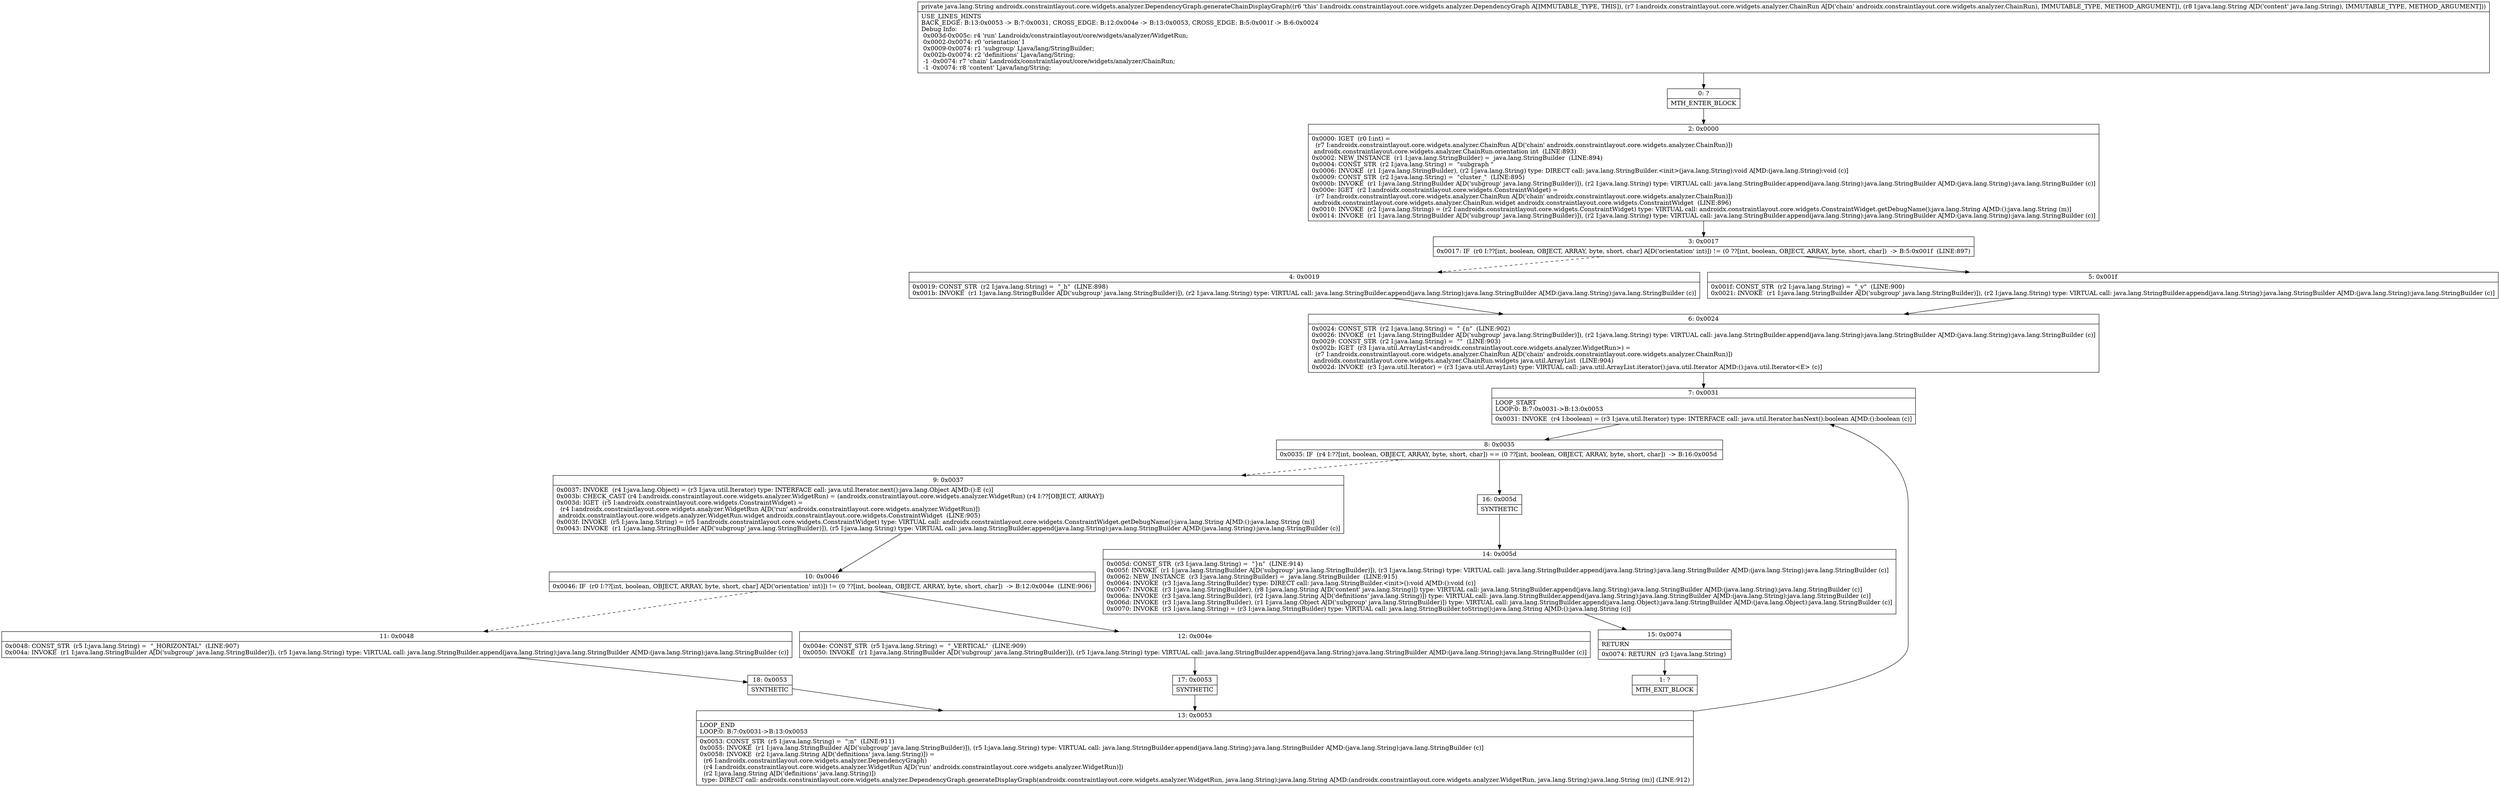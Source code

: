 digraph "CFG forandroidx.constraintlayout.core.widgets.analyzer.DependencyGraph.generateChainDisplayGraph(Landroidx\/constraintlayout\/core\/widgets\/analyzer\/ChainRun;Ljava\/lang\/String;)Ljava\/lang\/String;" {
Node_0 [shape=record,label="{0\:\ ?|MTH_ENTER_BLOCK\l}"];
Node_2 [shape=record,label="{2\:\ 0x0000|0x0000: IGET  (r0 I:int) = \l  (r7 I:androidx.constraintlayout.core.widgets.analyzer.ChainRun A[D('chain' androidx.constraintlayout.core.widgets.analyzer.ChainRun)])\l androidx.constraintlayout.core.widgets.analyzer.ChainRun.orientation int  (LINE:893)\l0x0002: NEW_INSTANCE  (r1 I:java.lang.StringBuilder) =  java.lang.StringBuilder  (LINE:894)\l0x0004: CONST_STR  (r2 I:java.lang.String) =  \"subgraph \" \l0x0006: INVOKE  (r1 I:java.lang.StringBuilder), (r2 I:java.lang.String) type: DIRECT call: java.lang.StringBuilder.\<init\>(java.lang.String):void A[MD:(java.lang.String):void (c)]\l0x0009: CONST_STR  (r2 I:java.lang.String) =  \"cluster_\"  (LINE:895)\l0x000b: INVOKE  (r1 I:java.lang.StringBuilder A[D('subgroup' java.lang.StringBuilder)]), (r2 I:java.lang.String) type: VIRTUAL call: java.lang.StringBuilder.append(java.lang.String):java.lang.StringBuilder A[MD:(java.lang.String):java.lang.StringBuilder (c)]\l0x000e: IGET  (r2 I:androidx.constraintlayout.core.widgets.ConstraintWidget) = \l  (r7 I:androidx.constraintlayout.core.widgets.analyzer.ChainRun A[D('chain' androidx.constraintlayout.core.widgets.analyzer.ChainRun)])\l androidx.constraintlayout.core.widgets.analyzer.ChainRun.widget androidx.constraintlayout.core.widgets.ConstraintWidget  (LINE:896)\l0x0010: INVOKE  (r2 I:java.lang.String) = (r2 I:androidx.constraintlayout.core.widgets.ConstraintWidget) type: VIRTUAL call: androidx.constraintlayout.core.widgets.ConstraintWidget.getDebugName():java.lang.String A[MD:():java.lang.String (m)]\l0x0014: INVOKE  (r1 I:java.lang.StringBuilder A[D('subgroup' java.lang.StringBuilder)]), (r2 I:java.lang.String) type: VIRTUAL call: java.lang.StringBuilder.append(java.lang.String):java.lang.StringBuilder A[MD:(java.lang.String):java.lang.StringBuilder (c)]\l}"];
Node_3 [shape=record,label="{3\:\ 0x0017|0x0017: IF  (r0 I:??[int, boolean, OBJECT, ARRAY, byte, short, char] A[D('orientation' int)]) != (0 ??[int, boolean, OBJECT, ARRAY, byte, short, char])  \-\> B:5:0x001f  (LINE:897)\l}"];
Node_4 [shape=record,label="{4\:\ 0x0019|0x0019: CONST_STR  (r2 I:java.lang.String) =  \"_h\"  (LINE:898)\l0x001b: INVOKE  (r1 I:java.lang.StringBuilder A[D('subgroup' java.lang.StringBuilder)]), (r2 I:java.lang.String) type: VIRTUAL call: java.lang.StringBuilder.append(java.lang.String):java.lang.StringBuilder A[MD:(java.lang.String):java.lang.StringBuilder (c)]\l}"];
Node_6 [shape=record,label="{6\:\ 0x0024|0x0024: CONST_STR  (r2 I:java.lang.String) =  \" \{n\"  (LINE:902)\l0x0026: INVOKE  (r1 I:java.lang.StringBuilder A[D('subgroup' java.lang.StringBuilder)]), (r2 I:java.lang.String) type: VIRTUAL call: java.lang.StringBuilder.append(java.lang.String):java.lang.StringBuilder A[MD:(java.lang.String):java.lang.StringBuilder (c)]\l0x0029: CONST_STR  (r2 I:java.lang.String) =  \"\"  (LINE:903)\l0x002b: IGET  (r3 I:java.util.ArrayList\<androidx.constraintlayout.core.widgets.analyzer.WidgetRun\>) = \l  (r7 I:androidx.constraintlayout.core.widgets.analyzer.ChainRun A[D('chain' androidx.constraintlayout.core.widgets.analyzer.ChainRun)])\l androidx.constraintlayout.core.widgets.analyzer.ChainRun.widgets java.util.ArrayList  (LINE:904)\l0x002d: INVOKE  (r3 I:java.util.Iterator) = (r3 I:java.util.ArrayList) type: VIRTUAL call: java.util.ArrayList.iterator():java.util.Iterator A[MD:():java.util.Iterator\<E\> (c)]\l}"];
Node_7 [shape=record,label="{7\:\ 0x0031|LOOP_START\lLOOP:0: B:7:0x0031\-\>B:13:0x0053\l|0x0031: INVOKE  (r4 I:boolean) = (r3 I:java.util.Iterator) type: INTERFACE call: java.util.Iterator.hasNext():boolean A[MD:():boolean (c)]\l}"];
Node_8 [shape=record,label="{8\:\ 0x0035|0x0035: IF  (r4 I:??[int, boolean, OBJECT, ARRAY, byte, short, char]) == (0 ??[int, boolean, OBJECT, ARRAY, byte, short, char])  \-\> B:16:0x005d \l}"];
Node_9 [shape=record,label="{9\:\ 0x0037|0x0037: INVOKE  (r4 I:java.lang.Object) = (r3 I:java.util.Iterator) type: INTERFACE call: java.util.Iterator.next():java.lang.Object A[MD:():E (c)]\l0x003b: CHECK_CAST (r4 I:androidx.constraintlayout.core.widgets.analyzer.WidgetRun) = (androidx.constraintlayout.core.widgets.analyzer.WidgetRun) (r4 I:??[OBJECT, ARRAY]) \l0x003d: IGET  (r5 I:androidx.constraintlayout.core.widgets.ConstraintWidget) = \l  (r4 I:androidx.constraintlayout.core.widgets.analyzer.WidgetRun A[D('run' androidx.constraintlayout.core.widgets.analyzer.WidgetRun)])\l androidx.constraintlayout.core.widgets.analyzer.WidgetRun.widget androidx.constraintlayout.core.widgets.ConstraintWidget  (LINE:905)\l0x003f: INVOKE  (r5 I:java.lang.String) = (r5 I:androidx.constraintlayout.core.widgets.ConstraintWidget) type: VIRTUAL call: androidx.constraintlayout.core.widgets.ConstraintWidget.getDebugName():java.lang.String A[MD:():java.lang.String (m)]\l0x0043: INVOKE  (r1 I:java.lang.StringBuilder A[D('subgroup' java.lang.StringBuilder)]), (r5 I:java.lang.String) type: VIRTUAL call: java.lang.StringBuilder.append(java.lang.String):java.lang.StringBuilder A[MD:(java.lang.String):java.lang.StringBuilder (c)]\l}"];
Node_10 [shape=record,label="{10\:\ 0x0046|0x0046: IF  (r0 I:??[int, boolean, OBJECT, ARRAY, byte, short, char] A[D('orientation' int)]) != (0 ??[int, boolean, OBJECT, ARRAY, byte, short, char])  \-\> B:12:0x004e  (LINE:906)\l}"];
Node_11 [shape=record,label="{11\:\ 0x0048|0x0048: CONST_STR  (r5 I:java.lang.String) =  \"_HORIZONTAL\"  (LINE:907)\l0x004a: INVOKE  (r1 I:java.lang.StringBuilder A[D('subgroup' java.lang.StringBuilder)]), (r5 I:java.lang.String) type: VIRTUAL call: java.lang.StringBuilder.append(java.lang.String):java.lang.StringBuilder A[MD:(java.lang.String):java.lang.StringBuilder (c)]\l}"];
Node_18 [shape=record,label="{18\:\ 0x0053|SYNTHETIC\l}"];
Node_13 [shape=record,label="{13\:\ 0x0053|LOOP_END\lLOOP:0: B:7:0x0031\-\>B:13:0x0053\l|0x0053: CONST_STR  (r5 I:java.lang.String) =  \";n\"  (LINE:911)\l0x0055: INVOKE  (r1 I:java.lang.StringBuilder A[D('subgroup' java.lang.StringBuilder)]), (r5 I:java.lang.String) type: VIRTUAL call: java.lang.StringBuilder.append(java.lang.String):java.lang.StringBuilder A[MD:(java.lang.String):java.lang.StringBuilder (c)]\l0x0058: INVOKE  (r2 I:java.lang.String A[D('definitions' java.lang.String)]) = \l  (r6 I:androidx.constraintlayout.core.widgets.analyzer.DependencyGraph)\l  (r4 I:androidx.constraintlayout.core.widgets.analyzer.WidgetRun A[D('run' androidx.constraintlayout.core.widgets.analyzer.WidgetRun)])\l  (r2 I:java.lang.String A[D('definitions' java.lang.String)])\l type: DIRECT call: androidx.constraintlayout.core.widgets.analyzer.DependencyGraph.generateDisplayGraph(androidx.constraintlayout.core.widgets.analyzer.WidgetRun, java.lang.String):java.lang.String A[MD:(androidx.constraintlayout.core.widgets.analyzer.WidgetRun, java.lang.String):java.lang.String (m)] (LINE:912)\l}"];
Node_12 [shape=record,label="{12\:\ 0x004e|0x004e: CONST_STR  (r5 I:java.lang.String) =  \"_VERTICAL\"  (LINE:909)\l0x0050: INVOKE  (r1 I:java.lang.StringBuilder A[D('subgroup' java.lang.StringBuilder)]), (r5 I:java.lang.String) type: VIRTUAL call: java.lang.StringBuilder.append(java.lang.String):java.lang.StringBuilder A[MD:(java.lang.String):java.lang.StringBuilder (c)]\l}"];
Node_17 [shape=record,label="{17\:\ 0x0053|SYNTHETIC\l}"];
Node_16 [shape=record,label="{16\:\ 0x005d|SYNTHETIC\l}"];
Node_14 [shape=record,label="{14\:\ 0x005d|0x005d: CONST_STR  (r3 I:java.lang.String) =  \"\}n\"  (LINE:914)\l0x005f: INVOKE  (r1 I:java.lang.StringBuilder A[D('subgroup' java.lang.StringBuilder)]), (r3 I:java.lang.String) type: VIRTUAL call: java.lang.StringBuilder.append(java.lang.String):java.lang.StringBuilder A[MD:(java.lang.String):java.lang.StringBuilder (c)]\l0x0062: NEW_INSTANCE  (r3 I:java.lang.StringBuilder) =  java.lang.StringBuilder  (LINE:915)\l0x0064: INVOKE  (r3 I:java.lang.StringBuilder) type: DIRECT call: java.lang.StringBuilder.\<init\>():void A[MD:():void (c)]\l0x0067: INVOKE  (r3 I:java.lang.StringBuilder), (r8 I:java.lang.String A[D('content' java.lang.String)]) type: VIRTUAL call: java.lang.StringBuilder.append(java.lang.String):java.lang.StringBuilder A[MD:(java.lang.String):java.lang.StringBuilder (c)]\l0x006a: INVOKE  (r3 I:java.lang.StringBuilder), (r2 I:java.lang.String A[D('definitions' java.lang.String)]) type: VIRTUAL call: java.lang.StringBuilder.append(java.lang.String):java.lang.StringBuilder A[MD:(java.lang.String):java.lang.StringBuilder (c)]\l0x006d: INVOKE  (r3 I:java.lang.StringBuilder), (r1 I:java.lang.Object A[D('subgroup' java.lang.StringBuilder)]) type: VIRTUAL call: java.lang.StringBuilder.append(java.lang.Object):java.lang.StringBuilder A[MD:(java.lang.Object):java.lang.StringBuilder (c)]\l0x0070: INVOKE  (r3 I:java.lang.String) = (r3 I:java.lang.StringBuilder) type: VIRTUAL call: java.lang.StringBuilder.toString():java.lang.String A[MD:():java.lang.String (c)]\l}"];
Node_15 [shape=record,label="{15\:\ 0x0074|RETURN\l|0x0074: RETURN  (r3 I:java.lang.String) \l}"];
Node_1 [shape=record,label="{1\:\ ?|MTH_EXIT_BLOCK\l}"];
Node_5 [shape=record,label="{5\:\ 0x001f|0x001f: CONST_STR  (r2 I:java.lang.String) =  \"_v\"  (LINE:900)\l0x0021: INVOKE  (r1 I:java.lang.StringBuilder A[D('subgroup' java.lang.StringBuilder)]), (r2 I:java.lang.String) type: VIRTUAL call: java.lang.StringBuilder.append(java.lang.String):java.lang.StringBuilder A[MD:(java.lang.String):java.lang.StringBuilder (c)]\l}"];
MethodNode[shape=record,label="{private java.lang.String androidx.constraintlayout.core.widgets.analyzer.DependencyGraph.generateChainDisplayGraph((r6 'this' I:androidx.constraintlayout.core.widgets.analyzer.DependencyGraph A[IMMUTABLE_TYPE, THIS]), (r7 I:androidx.constraintlayout.core.widgets.analyzer.ChainRun A[D('chain' androidx.constraintlayout.core.widgets.analyzer.ChainRun), IMMUTABLE_TYPE, METHOD_ARGUMENT]), (r8 I:java.lang.String A[D('content' java.lang.String), IMMUTABLE_TYPE, METHOD_ARGUMENT]))  | USE_LINES_HINTS\lBACK_EDGE: B:13:0x0053 \-\> B:7:0x0031, CROSS_EDGE: B:12:0x004e \-\> B:13:0x0053, CROSS_EDGE: B:5:0x001f \-\> B:6:0x0024\lDebug Info:\l  0x003d\-0x005c: r4 'run' Landroidx\/constraintlayout\/core\/widgets\/analyzer\/WidgetRun;\l  0x0002\-0x0074: r0 'orientation' I\l  0x0009\-0x0074: r1 'subgroup' Ljava\/lang\/StringBuilder;\l  0x002b\-0x0074: r2 'definitions' Ljava\/lang\/String;\l  \-1 \-0x0074: r7 'chain' Landroidx\/constraintlayout\/core\/widgets\/analyzer\/ChainRun;\l  \-1 \-0x0074: r8 'content' Ljava\/lang\/String;\l}"];
MethodNode -> Node_0;Node_0 -> Node_2;
Node_2 -> Node_3;
Node_3 -> Node_4[style=dashed];
Node_3 -> Node_5;
Node_4 -> Node_6;
Node_6 -> Node_7;
Node_7 -> Node_8;
Node_8 -> Node_9[style=dashed];
Node_8 -> Node_16;
Node_9 -> Node_10;
Node_10 -> Node_11[style=dashed];
Node_10 -> Node_12;
Node_11 -> Node_18;
Node_18 -> Node_13;
Node_13 -> Node_7;
Node_12 -> Node_17;
Node_17 -> Node_13;
Node_16 -> Node_14;
Node_14 -> Node_15;
Node_15 -> Node_1;
Node_5 -> Node_6;
}

